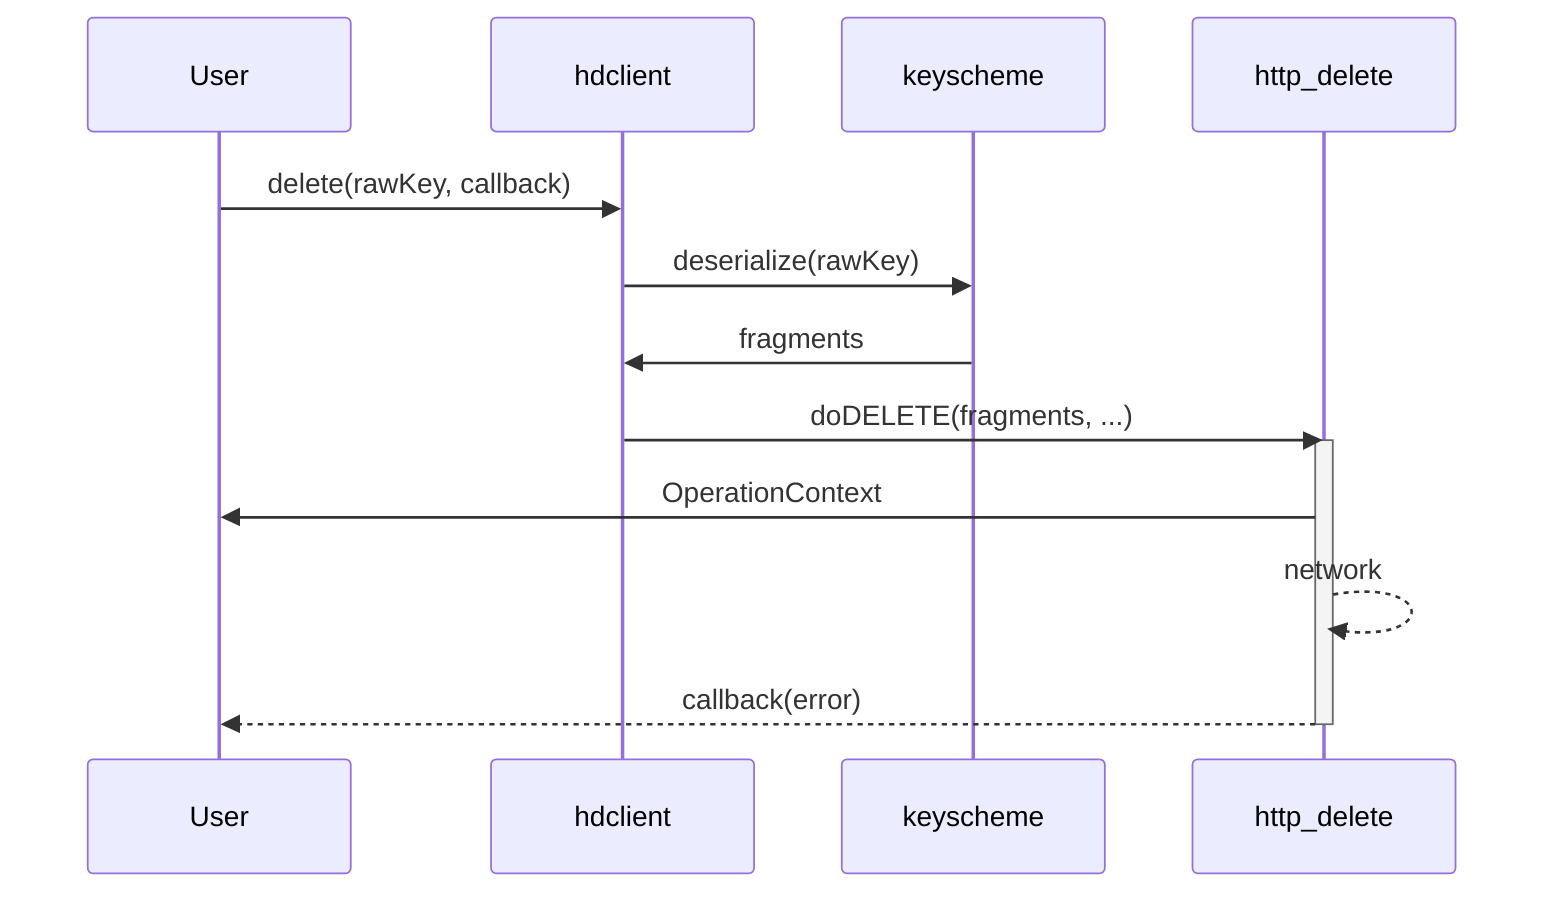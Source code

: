 sequenceDiagram
User ->> hdclient: delete(rawKey, callback)
hdclient ->> keyscheme: deserialize(rawKey)
keyscheme ->> hdclient: fragments
hdclient ->> http_delete: doDELETE(fragments, ...)
activate http_delete
http_delete ->> User: OperationContext
http_delete -->> http_delete: network
http_delete -->> User: callback(error)
deactivate http_delete